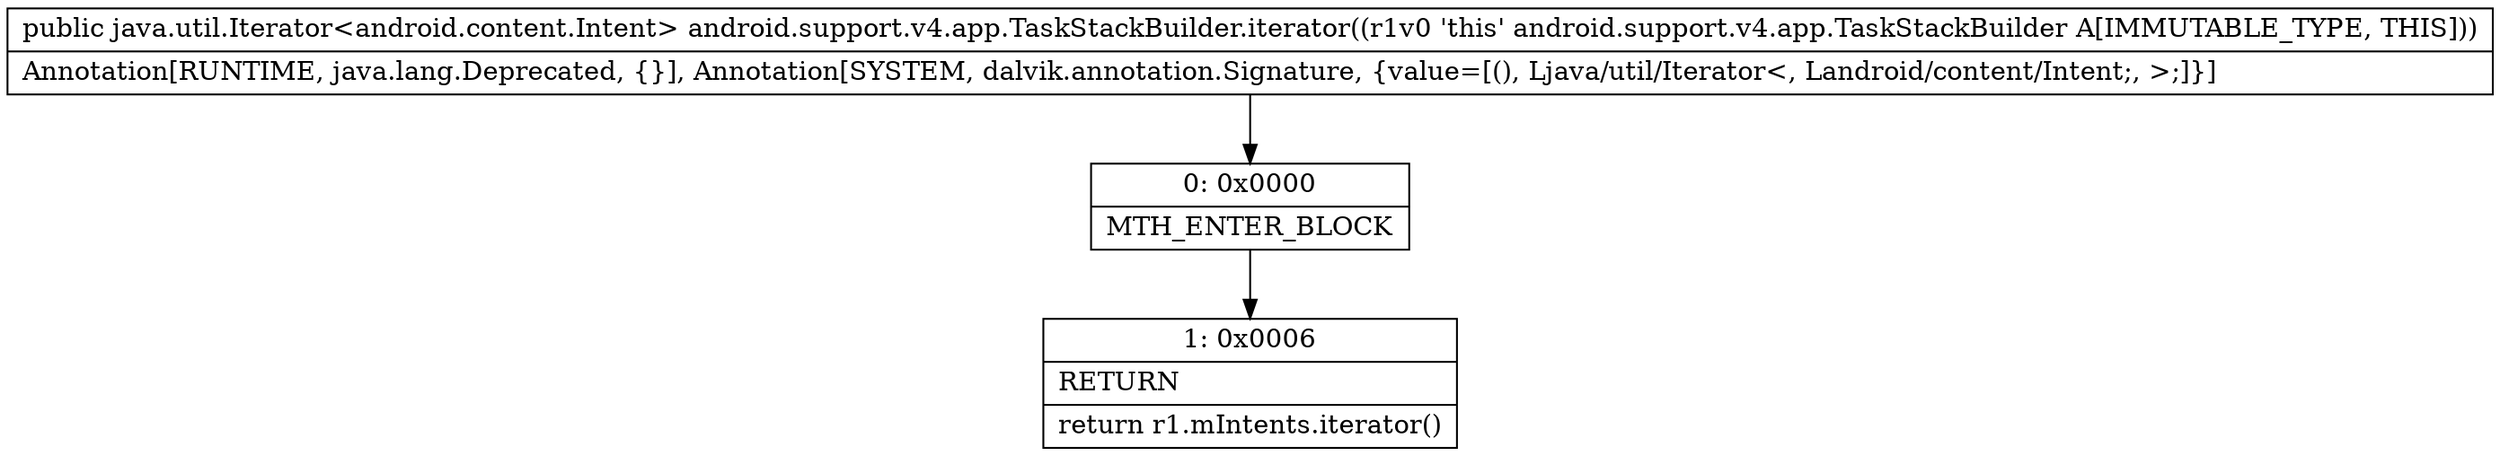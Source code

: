 digraph "CFG forandroid.support.v4.app.TaskStackBuilder.iterator()Ljava\/util\/Iterator;" {
Node_0 [shape=record,label="{0\:\ 0x0000|MTH_ENTER_BLOCK\l}"];
Node_1 [shape=record,label="{1\:\ 0x0006|RETURN\l|return r1.mIntents.iterator()\l}"];
MethodNode[shape=record,label="{public java.util.Iterator\<android.content.Intent\> android.support.v4.app.TaskStackBuilder.iterator((r1v0 'this' android.support.v4.app.TaskStackBuilder A[IMMUTABLE_TYPE, THIS]))  | Annotation[RUNTIME, java.lang.Deprecated, \{\}], Annotation[SYSTEM, dalvik.annotation.Signature, \{value=[(), Ljava\/util\/Iterator\<, Landroid\/content\/Intent;, \>;]\}]\l}"];
MethodNode -> Node_0;
Node_0 -> Node_1;
}


